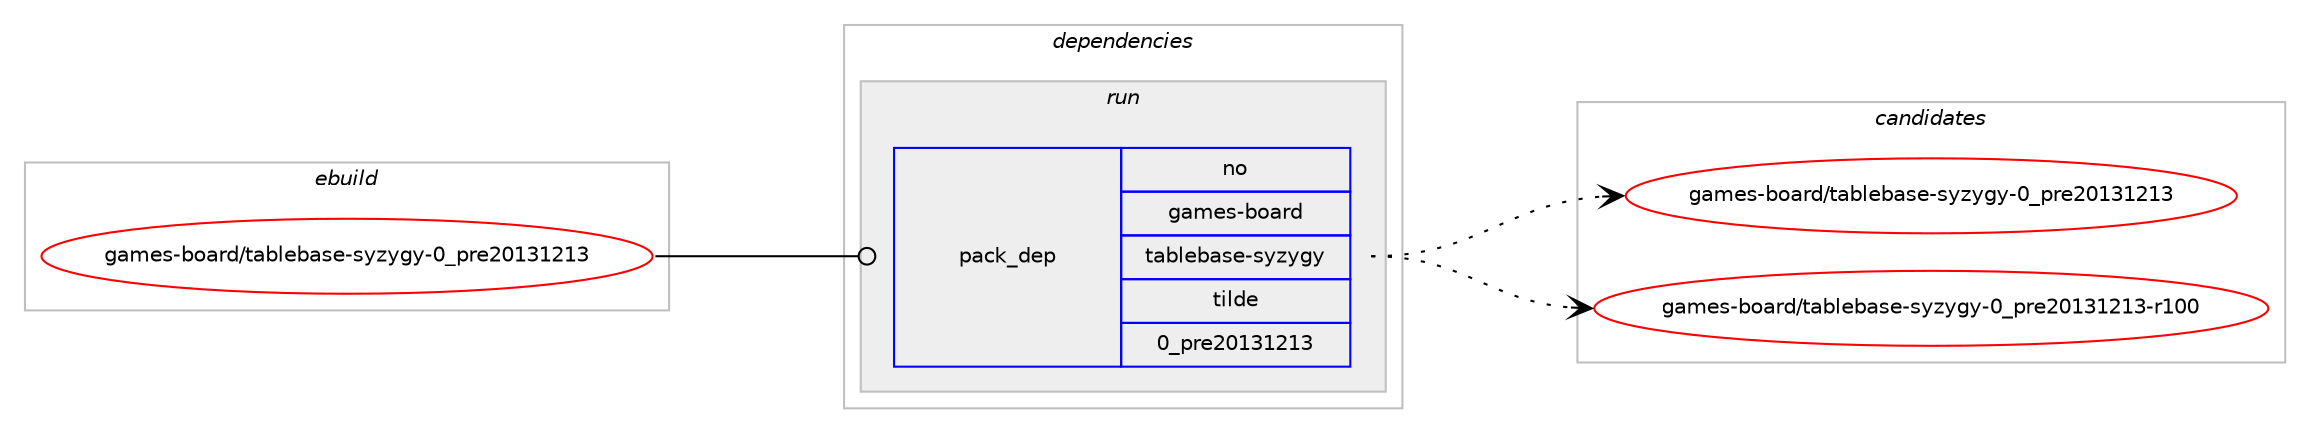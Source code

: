 digraph prolog {

# *************
# Graph options
# *************

newrank=true;
concentrate=true;
compound=true;
graph [rankdir=LR,fontname=Helvetica,fontsize=10,ranksep=1.5];#, ranksep=2.5, nodesep=0.2];
edge  [arrowhead=vee];
node  [fontname=Helvetica,fontsize=10];

# **********
# The ebuild
# **********

subgraph cluster_leftcol {
color=gray;
rank=same;
label=<<i>ebuild</i>>;
id [label="games-board/tablebase-syzygy-0_pre20131213", color=red, width=4, href="../games-board/tablebase-syzygy-0_pre20131213.svg"];
}

# ****************
# The dependencies
# ****************

subgraph cluster_midcol {
color=gray;
label=<<i>dependencies</i>>;
subgraph cluster_compile {
fillcolor="#eeeeee";
style=filled;
label=<<i>compile</i>>;
}
subgraph cluster_compileandrun {
fillcolor="#eeeeee";
style=filled;
label=<<i>compile and run</i>>;
}
subgraph cluster_run {
fillcolor="#eeeeee";
style=filled;
label=<<i>run</i>>;
subgraph pack1105388 {
dependency1555408 [label=<<TABLE BORDER="0" CELLBORDER="1" CELLSPACING="0" CELLPADDING="4" WIDTH="220"><TR><TD ROWSPAN="6" CELLPADDING="30">pack_dep</TD></TR><TR><TD WIDTH="110">no</TD></TR><TR><TD>games-board</TD></TR><TR><TD>tablebase-syzygy</TD></TR><TR><TD>tilde</TD></TR><TR><TD>0_pre20131213</TD></TR></TABLE>>, shape=none, color=blue];
}
id:e -> dependency1555408:w [weight=20,style="solid",arrowhead="odot"];
}
}

# **************
# The candidates
# **************

subgraph cluster_choices {
rank=same;
color=gray;
label=<<i>candidates</i>>;

subgraph choice1105388 {
color=black;
nodesep=1;
choice103971091011154598111971141004711697981081019897115101451151211221211031214548951121141015048495149504951 [label="games-board/tablebase-syzygy-0_pre20131213", color=red, width=4,href="../games-board/tablebase-syzygy-0_pre20131213.svg"];
choice10397109101115459811197114100471169798108101989711510145115121122121103121454895112114101504849514950495145114494848 [label="games-board/tablebase-syzygy-0_pre20131213-r100", color=red, width=4,href="../games-board/tablebase-syzygy-0_pre20131213-r100.svg"];
dependency1555408:e -> choice103971091011154598111971141004711697981081019897115101451151211221211031214548951121141015048495149504951:w [style=dotted,weight="100"];
dependency1555408:e -> choice10397109101115459811197114100471169798108101989711510145115121122121103121454895112114101504849514950495145114494848:w [style=dotted,weight="100"];
}
}

}
